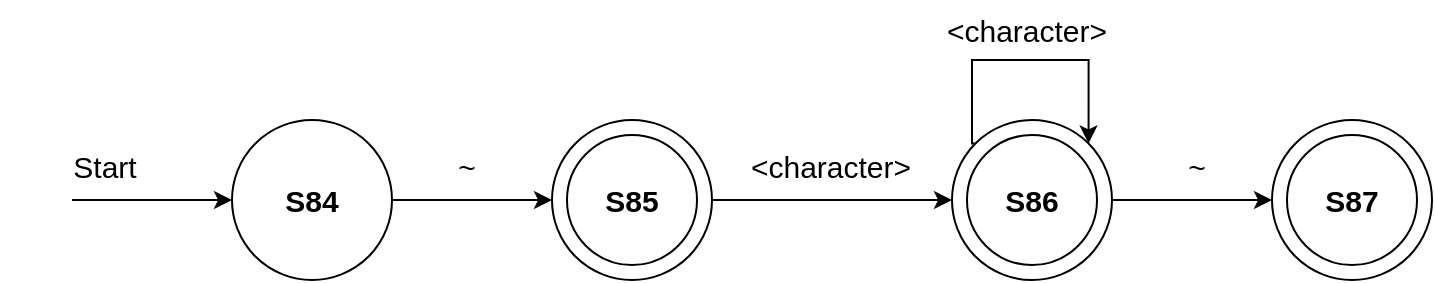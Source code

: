 <mxfile version="23.1.1" type="github">
  <diagram name="Page-1" id="CdH5zXiS5yHPEZkoT4qY">
    <mxGraphModel dx="1121" dy="637" grid="1" gridSize="10" guides="1" tooltips="1" connect="1" arrows="1" fold="1" page="1" pageScale="1" pageWidth="850" pageHeight="1100" math="0" shadow="0">
      <root>
        <mxCell id="0" />
        <mxCell id="1" parent="0" />
        <mxCell id="LKpVY0tLk5s1OVpQJArN-2" value="" style="ellipse;whiteSpace=wrap;html=1;aspect=fixed;" vertex="1" parent="1">
          <mxGeometry x="360" y="240" width="80" height="80" as="geometry" />
        </mxCell>
        <mxCell id="LKpVY0tLk5s1OVpQJArN-3" value="" style="ellipse;whiteSpace=wrap;html=1;aspect=fixed;" vertex="1" parent="1">
          <mxGeometry x="200" y="240" width="80" height="80" as="geometry" />
        </mxCell>
        <mxCell id="LKpVY0tLk5s1OVpQJArN-4" value="" style="endArrow=classic;html=1;rounded=0;entryX=0;entryY=0.5;entryDx=0;entryDy=0;" edge="1" parent="1">
          <mxGeometry width="50" height="50" relative="1" as="geometry">
            <mxPoint x="120" y="280" as="sourcePoint" />
            <mxPoint x="200" y="280" as="targetPoint" />
          </mxGeometry>
        </mxCell>
        <mxCell id="LKpVY0tLk5s1OVpQJArN-5" value="" style="endArrow=classic;html=1;rounded=0;entryX=0;entryY=0.5;entryDx=0;entryDy=0;exitX=1;exitY=0.5;exitDx=0;exitDy=0;" edge="1" parent="1" source="LKpVY0tLk5s1OVpQJArN-3" target="LKpVY0tLk5s1OVpQJArN-2">
          <mxGeometry width="50" height="50" relative="1" as="geometry">
            <mxPoint x="290" y="310" as="sourcePoint" />
            <mxPoint x="410" y="310" as="targetPoint" />
          </mxGeometry>
        </mxCell>
        <mxCell id="LKpVY0tLk5s1OVpQJArN-6" value="&lt;b style=&quot;font-size: 15px;&quot;&gt;S84&lt;/b&gt;" style="text;html=1;strokeColor=none;fillColor=none;align=center;verticalAlign=middle;whiteSpace=wrap;rounded=0;fontSize=15;" vertex="1" parent="1">
          <mxGeometry x="210" y="265" width="60" height="30" as="geometry" />
        </mxCell>
        <mxCell id="LKpVY0tLk5s1OVpQJArN-8" value="~" style="text;html=1;strokeColor=none;fillColor=none;align=center;verticalAlign=middle;whiteSpace=wrap;rounded=0;fontSize=15;" vertex="1" parent="1">
          <mxGeometry x="265" y="247.5" width="105" height="30" as="geometry" />
        </mxCell>
        <mxCell id="LKpVY0tLk5s1OVpQJArN-24" style="edgeStyle=orthogonalEdgeStyle;rounded=0;orthogonalLoop=1;jettySize=auto;html=1;entryX=1;entryY=0;entryDx=0;entryDy=0;exitX=0;exitY=0;exitDx=0;exitDy=0;" edge="1" parent="1" source="LKpVY0tLk5s1OVpQJArN-9" target="LKpVY0tLk5s1OVpQJArN-9">
          <mxGeometry relative="1" as="geometry">
            <mxPoint x="650" y="240" as="targetPoint" />
            <Array as="points">
              <mxPoint x="570" y="252" />
              <mxPoint x="570" y="210" />
              <mxPoint x="628" y="210" />
            </Array>
          </mxGeometry>
        </mxCell>
        <mxCell id="LKpVY0tLk5s1OVpQJArN-9" value="" style="ellipse;whiteSpace=wrap;html=1;aspect=fixed;" vertex="1" parent="1">
          <mxGeometry x="560" y="240" width="80" height="80" as="geometry" />
        </mxCell>
        <mxCell id="LKpVY0tLk5s1OVpQJArN-10" value="" style="ellipse;whiteSpace=wrap;html=1;aspect=fixed;" vertex="1" parent="1">
          <mxGeometry x="567.5" y="247.5" width="65" height="65" as="geometry" />
        </mxCell>
        <mxCell id="LKpVY0tLk5s1OVpQJArN-11" value="" style="endArrow=classic;html=1;rounded=0;entryX=0;entryY=0.5;entryDx=0;entryDy=0;exitX=1;exitY=0.5;exitDx=0;exitDy=0;" edge="1" parent="1" target="LKpVY0tLk5s1OVpQJArN-9">
          <mxGeometry width="50" height="50" relative="1" as="geometry">
            <mxPoint x="440" y="280" as="sourcePoint" />
            <mxPoint x="570" y="310" as="targetPoint" />
          </mxGeometry>
        </mxCell>
        <mxCell id="LKpVY0tLk5s1OVpQJArN-12" value="&lt;b&gt;&lt;font style=&quot;font-size: 15px;&quot;&gt;S86&lt;/font&gt;&lt;/b&gt;" style="text;html=1;strokeColor=none;fillColor=none;align=center;verticalAlign=middle;whiteSpace=wrap;rounded=0;" vertex="1" parent="1">
          <mxGeometry x="570" y="265" width="60" height="30" as="geometry" />
        </mxCell>
        <mxCell id="LKpVY0tLk5s1OVpQJArN-13" value="&amp;lt;character&amp;gt;" style="text;html=1;strokeColor=none;fillColor=none;align=center;verticalAlign=middle;whiteSpace=wrap;rounded=0;fontSize=15;" vertex="1" parent="1">
          <mxGeometry x="447" y="247.5" width="105" height="30" as="geometry" />
        </mxCell>
        <mxCell id="LKpVY0tLk5s1OVpQJArN-14" value="" style="ellipse;whiteSpace=wrap;html=1;aspect=fixed;" vertex="1" parent="1">
          <mxGeometry x="367.5" y="247.5" width="65" height="65" as="geometry" />
        </mxCell>
        <mxCell id="LKpVY0tLk5s1OVpQJArN-7" value="&lt;b&gt;&lt;font style=&quot;font-size: 15px;&quot;&gt;S85&lt;/font&gt;&lt;/b&gt;" style="text;html=1;strokeColor=none;fillColor=none;align=center;verticalAlign=middle;whiteSpace=wrap;rounded=0;" vertex="1" parent="1">
          <mxGeometry x="370" y="265" width="60" height="30" as="geometry" />
        </mxCell>
        <mxCell id="LKpVY0tLk5s1OVpQJArN-19" value="" style="ellipse;whiteSpace=wrap;html=1;aspect=fixed;" vertex="1" parent="1">
          <mxGeometry x="720" y="240" width="80" height="80" as="geometry" />
        </mxCell>
        <mxCell id="LKpVY0tLk5s1OVpQJArN-20" value="" style="ellipse;whiteSpace=wrap;html=1;aspect=fixed;" vertex="1" parent="1">
          <mxGeometry x="727.5" y="247.5" width="65" height="65" as="geometry" />
        </mxCell>
        <mxCell id="LKpVY0tLk5s1OVpQJArN-21" value="" style="endArrow=classic;html=1;rounded=0;entryX=0;entryY=0.5;entryDx=0;entryDy=0;exitX=1;exitY=0.5;exitDx=0;exitDy=0;" edge="1" parent="1" target="LKpVY0tLk5s1OVpQJArN-19">
          <mxGeometry width="50" height="50" relative="1" as="geometry">
            <mxPoint x="640" y="280" as="sourcePoint" />
            <mxPoint x="770" y="310" as="targetPoint" />
          </mxGeometry>
        </mxCell>
        <mxCell id="LKpVY0tLk5s1OVpQJArN-22" value="&lt;b&gt;&lt;font style=&quot;font-size: 15px;&quot;&gt;S87&lt;/font&gt;&lt;/b&gt;" style="text;html=1;strokeColor=none;fillColor=none;align=center;verticalAlign=middle;whiteSpace=wrap;rounded=0;" vertex="1" parent="1">
          <mxGeometry x="730" y="265" width="60" height="30" as="geometry" />
        </mxCell>
        <mxCell id="LKpVY0tLk5s1OVpQJArN-23" value="~" style="text;html=1;strokeColor=none;fillColor=none;align=center;verticalAlign=middle;whiteSpace=wrap;rounded=0;fontSize=15;" vertex="1" parent="1">
          <mxGeometry x="630" y="247.5" width="105" height="30" as="geometry" />
        </mxCell>
        <mxCell id="LKpVY0tLk5s1OVpQJArN-25" value="&amp;lt;character&amp;gt;" style="text;html=1;strokeColor=none;fillColor=none;align=center;verticalAlign=middle;whiteSpace=wrap;rounded=0;fontSize=15;" vertex="1" parent="1">
          <mxGeometry x="545" y="180" width="105" height="30" as="geometry" />
        </mxCell>
        <mxCell id="LKpVY0tLk5s1OVpQJArN-26" value="Start" style="text;html=1;strokeColor=none;fillColor=none;align=center;verticalAlign=middle;whiteSpace=wrap;rounded=0;fontSize=15;" vertex="1" parent="1">
          <mxGeometry x="84" y="247.5" width="105" height="30" as="geometry" />
        </mxCell>
      </root>
    </mxGraphModel>
  </diagram>
</mxfile>
